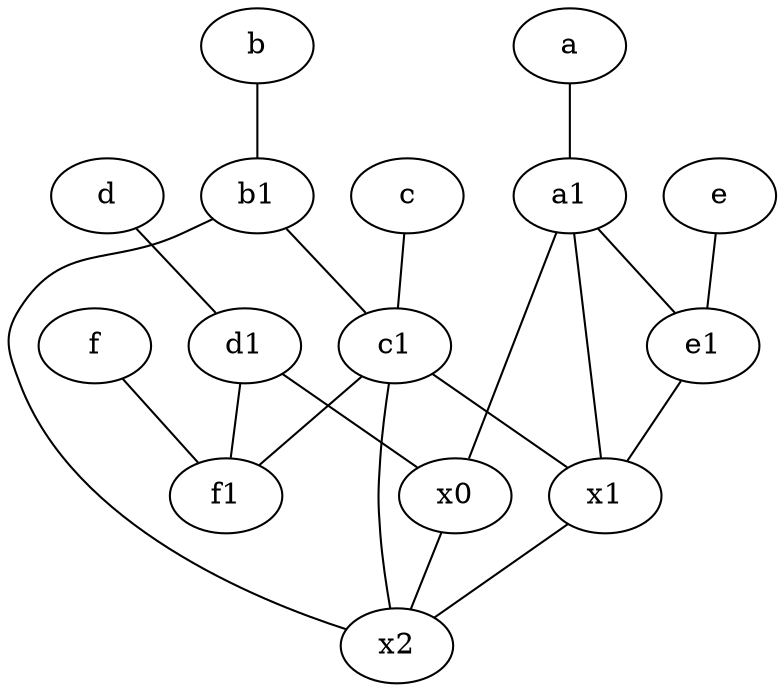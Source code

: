 graph {
	node [labelfontsize=50]
	x1 [labelfontsize=50]
	a [labelfontsize=50 pos="8,2!"]
	x2 [labelfontsize=50]
	d [labelfontsize=50 pos="2,5!"]
	c [labelfontsize=50 pos="4.5,2!"]
	x0 [labelfontsize=50]
	f1 [labelfontsize=50 pos="3,8!"]
	f [labelfontsize=50 pos="3,9!"]
	d1 [labelfontsize=50 pos="3,5!"]
	b1 [labelfontsize=50 pos="9,4!"]
	c1 [labelfontsize=50 pos="4.5,3!"]
	b [labelfontsize=50 pos="10,4!"]
	a1 [labelfontsize=50 pos="8,3!"]
	e [labelfontsize=50 pos="7,9!"]
	e1 [labelfontsize=50 pos="7,7!"]
	a1 -- e1
	e1 -- x1
	c1 -- x1
	d -- d1
	b1 -- c1
	x1 -- x2
	d1 -- f1
	b -- b1
	f -- f1
	d1 -- x0
	c1 -- x2
	a -- a1
	a1 -- x0
	a1 -- x1
	x0 -- x2
	b1 -- x2
	c1 -- f1
	c -- c1
	e -- e1
}
